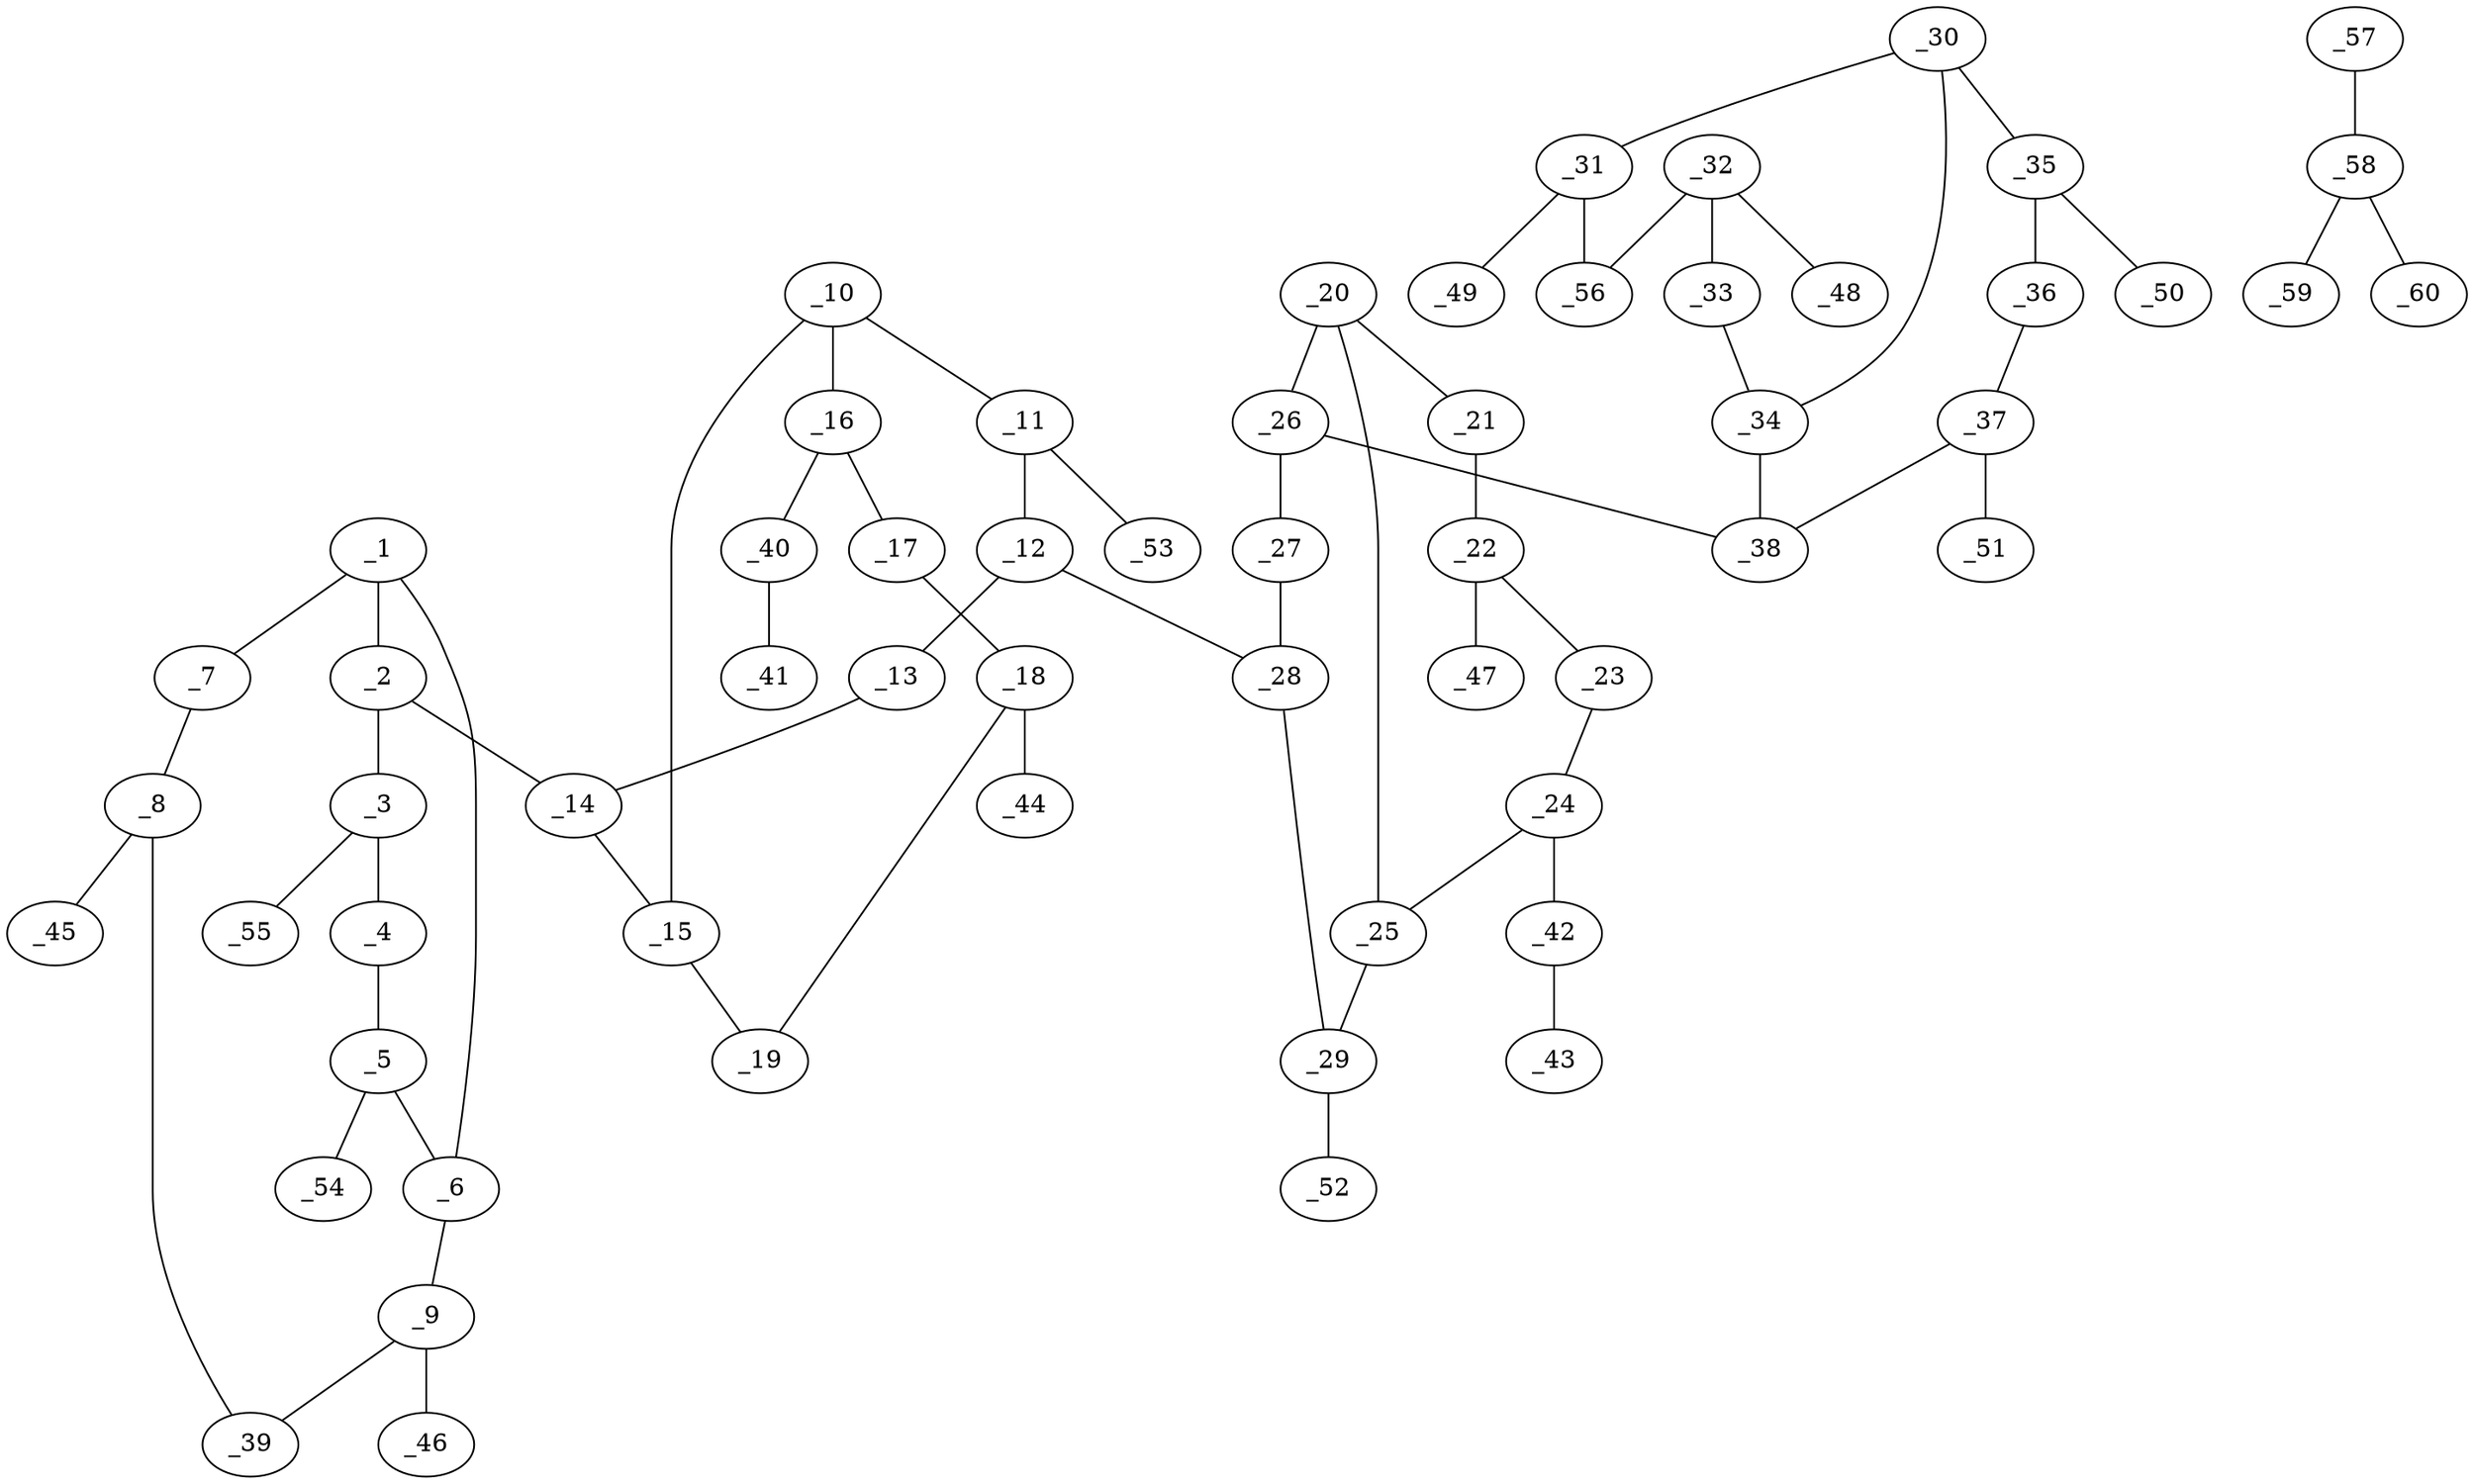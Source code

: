 graph molid661755 {
	_1	 [charge=0,
		chem=1,
		symbol="C  ",
		x="6.3301",
		y="-2.5"];
	_2	 [charge=0,
		chem=1,
		symbol="C  ",
		x="5.4641",
		y="-2"];
	_1 -- _2	 [valence=1];
	_6	 [charge=0,
		chem=1,
		symbol="C  ",
		x="6.3301",
		y="-3.5"];
	_1 -- _6	 [valence=2];
	_7	 [charge=0,
		chem=1,
		symbol="C  ",
		x="7.1961",
		y="-2"];
	_1 -- _7	 [valence=1];
	_3	 [charge=0,
		chem=1,
		symbol="C  ",
		x="4.5981",
		y="-2.5"];
	_2 -- _3	 [valence=2];
	_14	 [charge=0,
		chem=1,
		symbol="C  ",
		x="5.4641",
		y="-1"];
	_2 -- _14	 [valence=1];
	_4	 [charge=0,
		chem=1,
		symbol="C  ",
		x="4.5981",
		y="-3.5"];
	_3 -- _4	 [valence=1];
	_55	 [charge=0,
		chem=2,
		symbol="O  ",
		x="3.732",
		y="-2"];
	_3 -- _55	 [valence=1];
	_5	 [charge=0,
		chem=1,
		symbol="C  ",
		x="5.4641",
		y="-4"];
	_4 -- _5	 [valence=2];
	_5 -- _6	 [valence=1];
	_54	 [charge=0,
		chem=2,
		symbol="O  ",
		x="5.4641",
		y="-5"];
	_5 -- _54	 [valence=1];
	_9	 [charge=0,
		chem=1,
		symbol="C  ",
		x="7.1961",
		y="-4"];
	_6 -- _9	 [valence=1];
	_8	 [charge=0,
		chem=1,
		symbol="C  ",
		x="8.0622",
		y="-2.5"];
	_7 -- _8	 [valence=1];
	_39	 [charge=0,
		chem=4,
		symbol="N  ",
		x="8.0622",
		y="-3.5"];
	_8 -- _39	 [valence=1];
	_45	 [charge=0,
		chem=1,
		symbol="C  ",
		x="8.9282",
		y="-2"];
	_8 -- _45	 [valence=1];
	_9 -- _39	 [valence=1];
	_46	 [charge=0,
		chem=1,
		symbol="C  ",
		x="7.1961",
		y="-5"];
	_9 -- _46	 [valence=1];
	_10	 [charge=0,
		chem=1,
		symbol="C  ",
		x="4.5981",
		y="0.5"];
	_11	 [charge=0,
		chem=1,
		symbol="C  ",
		x="5.4641",
		y=1];
	_10 -- _11	 [valence=2];
	_15	 [charge=0,
		chem=1,
		symbol="C  ",
		x="4.5981",
		y="-0.5"];
	_10 -- _15	 [valence=1];
	_16	 [charge=0,
		chem=1,
		symbol="C  ",
		x="3.7321",
		y=1];
	_10 -- _16	 [valence=1];
	_12	 [charge=0,
		chem=1,
		symbol="C  ",
		x="6.3301",
		y="0.5"];
	_11 -- _12	 [valence=1];
	_53	 [charge=0,
		chem=2,
		symbol="O  ",
		x="5.4641",
		y=2];
	_11 -- _53	 [valence=1];
	_13	 [charge=0,
		chem=1,
		symbol="C  ",
		x="6.3301",
		y="-0.5"];
	_12 -- _13	 [valence=2];
	_28	 [charge=0,
		chem=1,
		symbol="C  ",
		x="7.1962",
		y=1];
	_12 -- _28	 [valence=1];
	_13 -- _14	 [valence=1];
	_14 -- _15	 [valence=2];
	_19	 [charge=0,
		chem=1,
		symbol="C  ",
		x="3.7321",
		y="-1"];
	_15 -- _19	 [valence=1];
	_17	 [charge=0,
		chem=1,
		symbol="C  ",
		x="2.866",
		y="0.5"];
	_16 -- _17	 [valence=2];
	_40	 [charge=0,
		chem=2,
		symbol="O  ",
		x="3.7321",
		y=2];
	_16 -- _40	 [valence=1];
	_18	 [charge=0,
		chem=1,
		symbol="C  ",
		x="2.866",
		y="-0.5"];
	_17 -- _18	 [valence=1];
	_18 -- _19	 [valence=2];
	_44	 [charge=0,
		chem=1,
		symbol="C  ",
		x=2,
		y="-1"];
	_18 -- _44	 [valence=1];
	_20	 [charge=0,
		chem=1,
		symbol="C  ",
		x="8.9282",
		y=2];
	_21	 [charge=0,
		chem=1,
		symbol="C  ",
		x="9.7942",
		y="2.5"];
	_20 -- _21	 [valence=1];
	_25	 [charge=0,
		chem=1,
		symbol="C  ",
		x="8.0622",
		y="2.5"];
	_20 -- _25	 [valence=1];
	_26	 [charge=0,
		chem=1,
		symbol="C  ",
		x="8.9282",
		y=1];
	_20 -- _26	 [valence=2];
	_22	 [charge=0,
		chem=1,
		symbol="C  ",
		x="9.7942",
		y="3.5"];
	_21 -- _22	 [valence=2];
	_23	 [charge=0,
		chem=1,
		symbol="C  ",
		x="8.9282",
		y=4];
	_22 -- _23	 [valence=1];
	_47	 [charge=0,
		chem=1,
		symbol="C  ",
		x="10.6603",
		y=4];
	_22 -- _47	 [valence=1];
	_24	 [charge=0,
		chem=1,
		symbol="C  ",
		x="8.0622",
		y="3.5"];
	_23 -- _24	 [valence=2];
	_24 -- _25	 [valence=1];
	_42	 [charge=0,
		chem=2,
		symbol="O  ",
		x="7.1962",
		y=4];
	_24 -- _42	 [valence=1];
	_29	 [charge=0,
		chem=1,
		symbol="C  ",
		x="7.1962",
		y=2];
	_25 -- _29	 [valence=2];
	_27	 [charge=0,
		chem=1,
		symbol="C  ",
		x="8.0622",
		y="0.5"];
	_26 -- _27	 [valence=1];
	_38	 [charge=0,
		chem=1,
		symbol="C  ",
		x="9.7942",
		y="0.5"];
	_26 -- _38	 [valence=1];
	_27 -- _28	 [valence=2];
	_28 -- _29	 [valence=1];
	_52	 [charge=0,
		chem=2,
		symbol="O  ",
		x="6.3301",
		y="2.5"];
	_29 -- _52	 [valence=1];
	_30	 [charge=0,
		chem=1,
		symbol="C  ",
		x="11.5263",
		y="0.5"];
	_31	 [charge=0,
		chem=1,
		symbol="C  ",
		x="12.3923",
		y=1];
	_30 -- _31	 [valence=1];
	_34	 [charge=0,
		chem=1,
		symbol="C  ",
		x="10.6603",
		y=1];
	_30 -- _34	 [valence=1];
	_35	 [charge=0,
		chem=1,
		symbol="C  ",
		x="11.5263",
		y="-0.5"];
	_30 -- _35	 [valence=2];
	_49	 [charge=0,
		chem=1,
		symbol="C  ",
		x="13.2583",
		y="0.5"];
	_31 -- _49	 [valence=1];
	_56	 [charge=0,
		chem=4,
		symbol="N  ",
		x="12.3923",
		y=2];
	_31 -- _56	 [valence=1];
	_32	 [charge=0,
		chem=1,
		symbol="C  ",
		x="11.5263",
		y="2.5"];
	_33	 [charge=0,
		chem=1,
		symbol="C  ",
		x="10.6603",
		y=2];
	_32 -- _33	 [valence=1];
	_48	 [charge=0,
		chem=1,
		symbol="C  ",
		x="11.5263",
		y="3.5"];
	_32 -- _48	 [valence=1];
	_32 -- _56	 [valence=1];
	_33 -- _34	 [valence=1];
	_34 -- _38	 [valence=2];
	_36	 [charge=0,
		chem=1,
		symbol="C  ",
		x="10.6603",
		y="-1"];
	_35 -- _36	 [valence=1];
	_50	 [charge=0,
		chem=2,
		symbol="O  ",
		x="12.3923",
		y="-1"];
	_35 -- _50	 [valence=1];
	_37	 [charge=0,
		chem=1,
		symbol="C  ",
		x="9.7942",
		y="-0.5"];
	_36 -- _37	 [valence=2];
	_37 -- _38	 [valence=1];
	_51	 [charge=0,
		chem=2,
		symbol="O  ",
		x="8.9282",
		y="-1"];
	_37 -- _51	 [valence=1];
	_41	 [charge=0,
		chem=1,
		symbol="C  ",
		x="2.866",
		y="2.5"];
	_40 -- _41	 [valence=1];
	_43	 [charge=0,
		chem=1,
		symbol="C  ",
		x="7.1962",
		y=5];
	_42 -- _43	 [valence=1];
	_57	 [charge=0,
		chem=1,
		symbol="C  ",
		x="16.9904",
		y="0.75"];
	_58	 [charge=0,
		chem=1,
		symbol="C  ",
		x="16.1244",
		y="0.25"];
	_57 -- _58	 [valence=1];
	_59	 [charge=0,
		chem=2,
		symbol="O  ",
		x="15.2583",
		y="0.75"];
	_58 -- _59	 [valence=2];
	_60	 [charge=0,
		chem=2,
		symbol="O  ",
		x="16.1244",
		y="-0.75"];
	_58 -- _60	 [valence=1];
}
